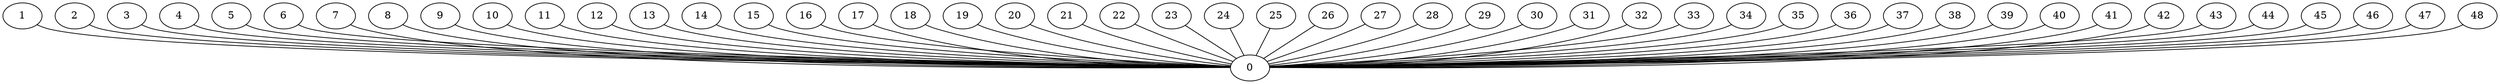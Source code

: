 graph G {
0;
1;
2;
3;
4;
5;
6;
7;
8;
9;
10;
11;
12;
13;
14;
15;
16;
17;
18;
19;
20;
21;
22;
23;
24;
25;
26;
27;
28;
29;
30;
31;
32;
33;
34;
35;
36;
37;
38;
39;
40;
41;
42;
43;
44;
45;
46;
47;
48;
2--0 ;
1--0 ;
3--0 ;
4--0 ;
5--0 ;
8--0 ;
7--0 ;
6--0 ;
10--0 ;
9--0 ;
11--0 ;
13--0 ;
12--0 ;
14--0 ;
17--0 ;
16--0 ;
15--0 ;
18--0 ;
19--0 ;
20--0 ;
22--0 ;
21--0 ;
23--0 ;
26--0 ;
25--0 ;
24--0 ;
27--0 ;
28--0 ;
29--0 ;
32--0 ;
31--0 ;
30--0 ;
33--0 ;
34--0 ;
35--0 ;
37--0 ;
36--0 ;
38--0 ;
39--0 ;
41--0 ;
40--0 ;
43--0 ;
42--0 ;
45--0 ;
44--0 ;
47--0 ;
46--0 ;
48--0 ;
}
